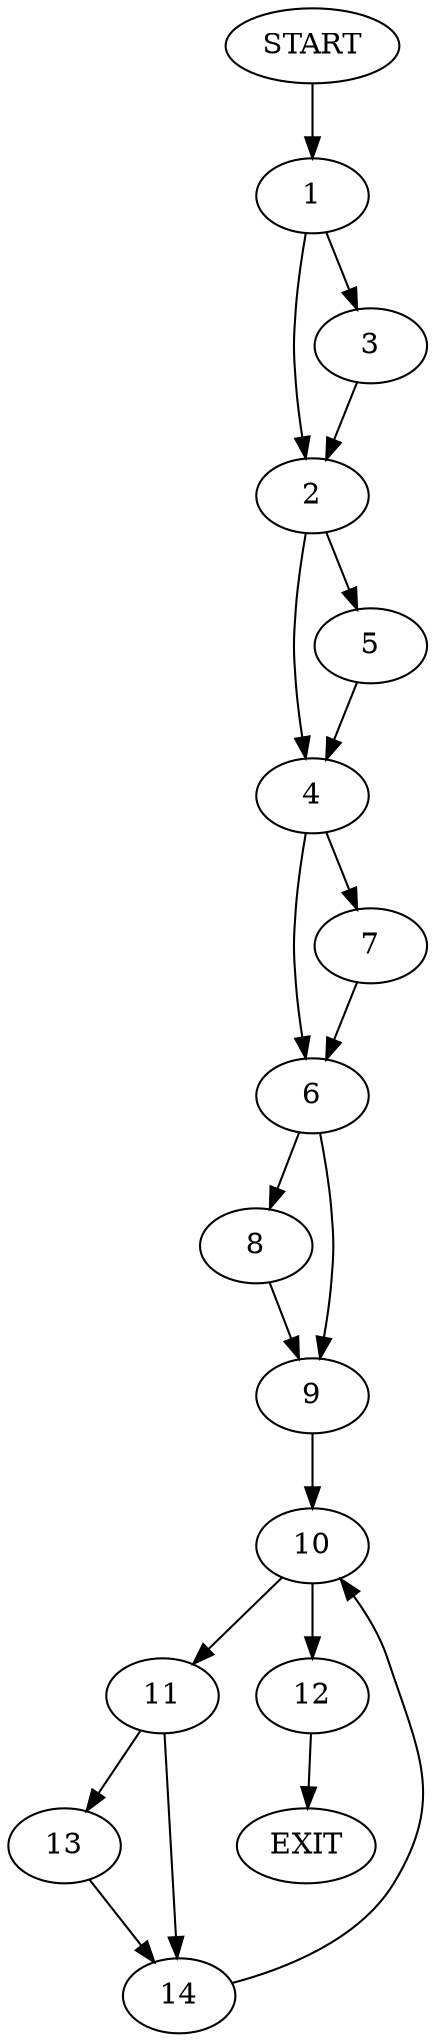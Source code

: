 digraph {
0 [label="START"]
15 [label="EXIT"]
0 -> 1
1 -> 2
1 -> 3
3 -> 2
2 -> 4
2 -> 5
4 -> 6
4 -> 7
5 -> 4
6 -> 8
6 -> 9
7 -> 6
8 -> 9
9 -> 10
10 -> 11
10 -> 12
12 -> 15
11 -> 13
11 -> 14
13 -> 14
14 -> 10
}
